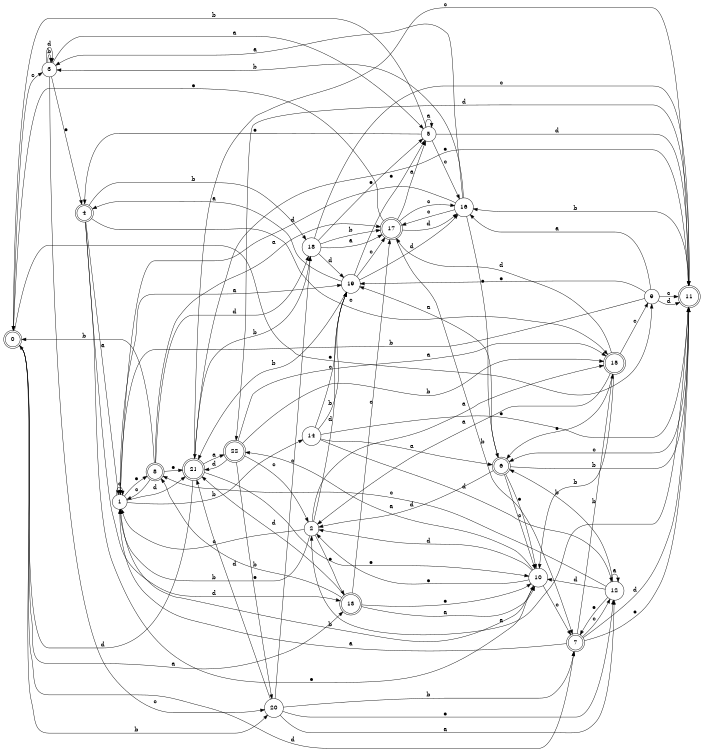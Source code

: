 digraph n19_3 {
__start0 [label="" shape="none"];

rankdir=LR;
size="8,5";

s0 [style="rounded,filled", color="black", fillcolor="white" shape="doublecircle", label="0"];
s1 [style="filled", color="black", fillcolor="white" shape="circle", label="1"];
s2 [style="filled", color="black", fillcolor="white" shape="circle", label="2"];
s3 [style="filled", color="black", fillcolor="white" shape="circle", label="3"];
s4 [style="rounded,filled", color="black", fillcolor="white" shape="doublecircle", label="4"];
s5 [style="filled", color="black", fillcolor="white" shape="circle", label="5"];
s6 [style="rounded,filled", color="black", fillcolor="white" shape="doublecircle", label="6"];
s7 [style="rounded,filled", color="black", fillcolor="white" shape="doublecircle", label="7"];
s8 [style="rounded,filled", color="black", fillcolor="white" shape="doublecircle", label="8"];
s9 [style="filled", color="black", fillcolor="white" shape="circle", label="9"];
s10 [style="filled", color="black", fillcolor="white" shape="circle", label="10"];
s11 [style="rounded,filled", color="black", fillcolor="white" shape="doublecircle", label="11"];
s12 [style="filled", color="black", fillcolor="white" shape="circle", label="12"];
s13 [style="rounded,filled", color="black", fillcolor="white" shape="doublecircle", label="13"];
s14 [style="filled", color="black", fillcolor="white" shape="circle", label="14"];
s15 [style="rounded,filled", color="black", fillcolor="white" shape="doublecircle", label="15"];
s16 [style="filled", color="black", fillcolor="white" shape="circle", label="16"];
s17 [style="rounded,filled", color="black", fillcolor="white" shape="doublecircle", label="17"];
s18 [style="filled", color="black", fillcolor="white" shape="circle", label="18"];
s19 [style="filled", color="black", fillcolor="white" shape="circle", label="19"];
s20 [style="filled", color="black", fillcolor="white" shape="circle", label="20"];
s21 [style="rounded,filled", color="black", fillcolor="white" shape="doublecircle", label="21"];
s22 [style="rounded,filled", color="black", fillcolor="white" shape="doublecircle", label="22"];
s0 -> s13 [label="a"];
s0 -> s20 [label="b"];
s0 -> s3 [label="c"];
s0 -> s7 [label="d"];
s0 -> s9 [label="e"];
s1 -> s19 [label="a"];
s1 -> s14 [label="b"];
s1 -> s1 [label="c"];
s1 -> s21 [label="d"];
s1 -> s8 [label="e"];
s2 -> s15 [label="a"];
s2 -> s1 [label="b"];
s2 -> s1 [label="c"];
s2 -> s19 [label="d"];
s2 -> s13 [label="e"];
s3 -> s5 [label="a"];
s3 -> s3 [label="b"];
s3 -> s20 [label="c"];
s3 -> s3 [label="d"];
s3 -> s4 [label="e"];
s4 -> s1 [label="a"];
s4 -> s18 [label="b"];
s4 -> s15 [label="c"];
s4 -> s13 [label="d"];
s4 -> s10 [label="e"];
s5 -> s5 [label="a"];
s5 -> s0 [label="b"];
s5 -> s16 [label="c"];
s5 -> s11 [label="d"];
s5 -> s4 [label="e"];
s6 -> s19 [label="a"];
s6 -> s11 [label="b"];
s6 -> s10 [label="c"];
s6 -> s2 [label="d"];
s6 -> s10 [label="e"];
s7 -> s1 [label="a"];
s7 -> s15 [label="b"];
s7 -> s12 [label="c"];
s7 -> s11 [label="d"];
s7 -> s11 [label="e"];
s8 -> s17 [label="a"];
s8 -> s0 [label="b"];
s8 -> s1 [label="c"];
s8 -> s18 [label="d"];
s8 -> s21 [label="e"];
s9 -> s16 [label="a"];
s9 -> s1 [label="b"];
s9 -> s11 [label="c"];
s9 -> s11 [label="d"];
s9 -> s19 [label="e"];
s10 -> s22 [label="a"];
s10 -> s1 [label="b"];
s10 -> s7 [label="c"];
s10 -> s2 [label="d"];
s10 -> s2 [label="e"];
s11 -> s2 [label="a"];
s11 -> s16 [label="b"];
s11 -> s6 [label="c"];
s11 -> s22 [label="d"];
s11 -> s21 [label="e"];
s12 -> s12 [label="a"];
s12 -> s6 [label="b"];
s12 -> s8 [label="c"];
s12 -> s10 [label="d"];
s12 -> s7 [label="e"];
s13 -> s10 [label="a"];
s13 -> s8 [label="b"];
s13 -> s17 [label="c"];
s13 -> s21 [label="d"];
s13 -> s10 [label="e"];
s14 -> s6 [label="a"];
s14 -> s19 [label="b"];
s14 -> s19 [label="c"];
s14 -> s12 [label="d"];
s14 -> s11 [label="e"];
s15 -> s2 [label="a"];
s15 -> s10 [label="b"];
s15 -> s9 [label="c"];
s15 -> s17 [label="d"];
s15 -> s6 [label="e"];
s16 -> s3 [label="a"];
s16 -> s3 [label="b"];
s16 -> s17 [label="c"];
s16 -> s1 [label="d"];
s16 -> s6 [label="e"];
s17 -> s5 [label="a"];
s17 -> s7 [label="b"];
s17 -> s16 [label="c"];
s17 -> s16 [label="d"];
s17 -> s0 [label="e"];
s18 -> s17 [label="a"];
s18 -> s17 [label="b"];
s18 -> s11 [label="c"];
s18 -> s19 [label="d"];
s18 -> s5 [label="e"];
s19 -> s4 [label="a"];
s19 -> s21 [label="b"];
s19 -> s17 [label="c"];
s19 -> s16 [label="d"];
s19 -> s5 [label="e"];
s20 -> s12 [label="a"];
s20 -> s7 [label="b"];
s20 -> s18 [label="c"];
s20 -> s21 [label="d"];
s20 -> s12 [label="e"];
s21 -> s22 [label="a"];
s21 -> s18 [label="b"];
s21 -> s11 [label="c"];
s21 -> s0 [label="d"];
s21 -> s10 [label="e"];
s22 -> s15 [label="a"];
s22 -> s15 [label="b"];
s22 -> s2 [label="c"];
s22 -> s21 [label="d"];
s22 -> s20 [label="e"];

}